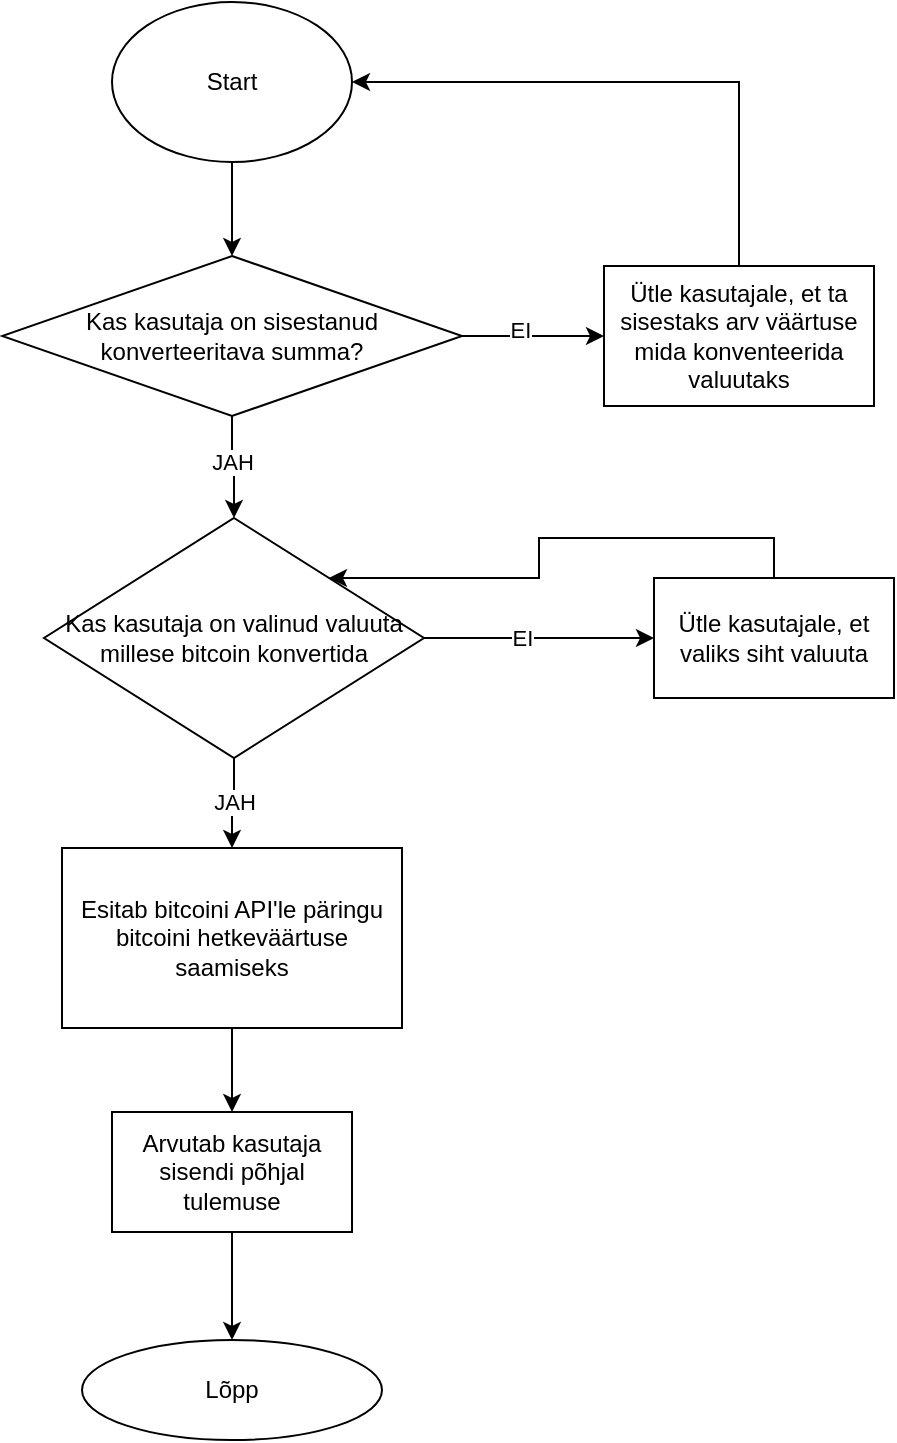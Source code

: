 <mxfile version="24.8.6">
  <diagram id="C5RBs43oDa-KdzZeNtuy" name="Page-1">
    <mxGraphModel dx="1000" dy="497" grid="1" gridSize="10" guides="1" tooltips="1" connect="1" arrows="1" fold="1" page="1" pageScale="1" pageWidth="827" pageHeight="1169" math="0" shadow="0">
      <root>
        <mxCell id="WIyWlLk6GJQsqaUBKTNV-0" />
        <mxCell id="WIyWlLk6GJQsqaUBKTNV-1" parent="WIyWlLk6GJQsqaUBKTNV-0" />
        <mxCell id="N2TpOjovdCxTWS9idGSR-2" value="" style="edgeStyle=orthogonalEdgeStyle;rounded=0;orthogonalLoop=1;jettySize=auto;html=1;" edge="1" parent="WIyWlLk6GJQsqaUBKTNV-1" source="N2TpOjovdCxTWS9idGSR-0" target="N2TpOjovdCxTWS9idGSR-1">
          <mxGeometry relative="1" as="geometry" />
        </mxCell>
        <mxCell id="N2TpOjovdCxTWS9idGSR-0" value="Start" style="ellipse;whiteSpace=wrap;html=1;" vertex="1" parent="WIyWlLk6GJQsqaUBKTNV-1">
          <mxGeometry x="354" y="20" width="120" height="80" as="geometry" />
        </mxCell>
        <mxCell id="N2TpOjovdCxTWS9idGSR-4" value="" style="edgeStyle=orthogonalEdgeStyle;rounded=0;orthogonalLoop=1;jettySize=auto;html=1;" edge="1" parent="WIyWlLk6GJQsqaUBKTNV-1" source="N2TpOjovdCxTWS9idGSR-1" target="N2TpOjovdCxTWS9idGSR-3">
          <mxGeometry relative="1" as="geometry" />
        </mxCell>
        <mxCell id="N2TpOjovdCxTWS9idGSR-5" value="EI" style="edgeLabel;html=1;align=center;verticalAlign=middle;resizable=0;points=[];" vertex="1" connectable="0" parent="N2TpOjovdCxTWS9idGSR-4">
          <mxGeometry x="-0.203" y="3" relative="1" as="geometry">
            <mxPoint as="offset" />
          </mxGeometry>
        </mxCell>
        <mxCell id="N2TpOjovdCxTWS9idGSR-8" value="" style="edgeStyle=orthogonalEdgeStyle;rounded=0;orthogonalLoop=1;jettySize=auto;html=1;" edge="1" parent="WIyWlLk6GJQsqaUBKTNV-1" source="N2TpOjovdCxTWS9idGSR-1" target="N2TpOjovdCxTWS9idGSR-7">
          <mxGeometry relative="1" as="geometry" />
        </mxCell>
        <mxCell id="N2TpOjovdCxTWS9idGSR-9" value="JAH" style="edgeLabel;html=1;align=center;verticalAlign=middle;resizable=0;points=[];" vertex="1" connectable="0" parent="N2TpOjovdCxTWS9idGSR-8">
          <mxGeometry x="-0.025" y="3" relative="1" as="geometry">
            <mxPoint as="offset" />
          </mxGeometry>
        </mxCell>
        <mxCell id="N2TpOjovdCxTWS9idGSR-1" value="Kas kasutaja on sisestanud konverteeritava summa?" style="rhombus;whiteSpace=wrap;html=1;" vertex="1" parent="WIyWlLk6GJQsqaUBKTNV-1">
          <mxGeometry x="299" y="147" width="230" height="80" as="geometry" />
        </mxCell>
        <mxCell id="N2TpOjovdCxTWS9idGSR-6" style="edgeStyle=orthogonalEdgeStyle;rounded=0;orthogonalLoop=1;jettySize=auto;html=1;exitX=0.5;exitY=0;exitDx=0;exitDy=0;entryX=1;entryY=0.5;entryDx=0;entryDy=0;" edge="1" parent="WIyWlLk6GJQsqaUBKTNV-1" source="N2TpOjovdCxTWS9idGSR-3" target="N2TpOjovdCxTWS9idGSR-0">
          <mxGeometry relative="1" as="geometry" />
        </mxCell>
        <mxCell id="N2TpOjovdCxTWS9idGSR-3" value="Ütle kasutajale, et ta sisestaks arv väärtuse mida konventeerida valuutaks" style="whiteSpace=wrap;html=1;" vertex="1" parent="WIyWlLk6GJQsqaUBKTNV-1">
          <mxGeometry x="600" y="152" width="135" height="70" as="geometry" />
        </mxCell>
        <mxCell id="N2TpOjovdCxTWS9idGSR-11" value="" style="edgeStyle=orthogonalEdgeStyle;rounded=0;orthogonalLoop=1;jettySize=auto;html=1;" edge="1" parent="WIyWlLk6GJQsqaUBKTNV-1" source="N2TpOjovdCxTWS9idGSR-7" target="N2TpOjovdCxTWS9idGSR-10">
          <mxGeometry relative="1" as="geometry" />
        </mxCell>
        <mxCell id="N2TpOjovdCxTWS9idGSR-16" value="EI" style="edgeLabel;html=1;align=center;verticalAlign=middle;resizable=0;points=[];" vertex="1" connectable="0" parent="N2TpOjovdCxTWS9idGSR-11">
          <mxGeometry x="-0.151" relative="1" as="geometry">
            <mxPoint as="offset" />
          </mxGeometry>
        </mxCell>
        <mxCell id="N2TpOjovdCxTWS9idGSR-15" value="" style="edgeStyle=orthogonalEdgeStyle;rounded=0;orthogonalLoop=1;jettySize=auto;html=1;" edge="1" parent="WIyWlLk6GJQsqaUBKTNV-1" source="N2TpOjovdCxTWS9idGSR-7" target="N2TpOjovdCxTWS9idGSR-14">
          <mxGeometry relative="1" as="geometry" />
        </mxCell>
        <mxCell id="N2TpOjovdCxTWS9idGSR-17" value="JAH" style="edgeLabel;html=1;align=center;verticalAlign=middle;resizable=0;points=[];" vertex="1" connectable="0" parent="N2TpOjovdCxTWS9idGSR-15">
          <mxGeometry x="-0.054" relative="1" as="geometry">
            <mxPoint as="offset" />
          </mxGeometry>
        </mxCell>
        <mxCell id="N2TpOjovdCxTWS9idGSR-7" value="Kas kasutaja on valinud valuuta millese bitcoin konvertida" style="rhombus;whiteSpace=wrap;html=1;" vertex="1" parent="WIyWlLk6GJQsqaUBKTNV-1">
          <mxGeometry x="320" y="278" width="190" height="120" as="geometry" />
        </mxCell>
        <mxCell id="N2TpOjovdCxTWS9idGSR-13" style="edgeStyle=orthogonalEdgeStyle;rounded=0;orthogonalLoop=1;jettySize=auto;html=1;exitX=0.5;exitY=0;exitDx=0;exitDy=0;entryX=1;entryY=0;entryDx=0;entryDy=0;" edge="1" parent="WIyWlLk6GJQsqaUBKTNV-1" source="N2TpOjovdCxTWS9idGSR-10" target="N2TpOjovdCxTWS9idGSR-7">
          <mxGeometry relative="1" as="geometry" />
        </mxCell>
        <mxCell id="N2TpOjovdCxTWS9idGSR-10" value="Ütle kasutajale, et valiks siht valuuta" style="whiteSpace=wrap;html=1;" vertex="1" parent="WIyWlLk6GJQsqaUBKTNV-1">
          <mxGeometry x="625" y="308" width="120" height="60" as="geometry" />
        </mxCell>
        <mxCell id="N2TpOjovdCxTWS9idGSR-19" value="" style="edgeStyle=orthogonalEdgeStyle;rounded=0;orthogonalLoop=1;jettySize=auto;html=1;" edge="1" parent="WIyWlLk6GJQsqaUBKTNV-1" source="N2TpOjovdCxTWS9idGSR-14" target="N2TpOjovdCxTWS9idGSR-18">
          <mxGeometry relative="1" as="geometry" />
        </mxCell>
        <mxCell id="N2TpOjovdCxTWS9idGSR-14" value="Esitab bitcoini API&#39;le päringu bitcoini hetkeväärtuse saamiseks" style="whiteSpace=wrap;html=1;" vertex="1" parent="WIyWlLk6GJQsqaUBKTNV-1">
          <mxGeometry x="329" y="443" width="170" height="90" as="geometry" />
        </mxCell>
        <mxCell id="N2TpOjovdCxTWS9idGSR-21" value="" style="edgeStyle=orthogonalEdgeStyle;rounded=0;orthogonalLoop=1;jettySize=auto;html=1;" edge="1" parent="WIyWlLk6GJQsqaUBKTNV-1" source="N2TpOjovdCxTWS9idGSR-18" target="N2TpOjovdCxTWS9idGSR-20">
          <mxGeometry relative="1" as="geometry" />
        </mxCell>
        <mxCell id="N2TpOjovdCxTWS9idGSR-18" value="Arvutab kasutaja sisendi põhjal tulemuse" style="whiteSpace=wrap;html=1;" vertex="1" parent="WIyWlLk6GJQsqaUBKTNV-1">
          <mxGeometry x="354" y="575" width="120" height="60" as="geometry" />
        </mxCell>
        <mxCell id="N2TpOjovdCxTWS9idGSR-20" value="Lõpp" style="ellipse;whiteSpace=wrap;html=1;" vertex="1" parent="WIyWlLk6GJQsqaUBKTNV-1">
          <mxGeometry x="339" y="689" width="150" height="50" as="geometry" />
        </mxCell>
      </root>
    </mxGraphModel>
  </diagram>
</mxfile>
